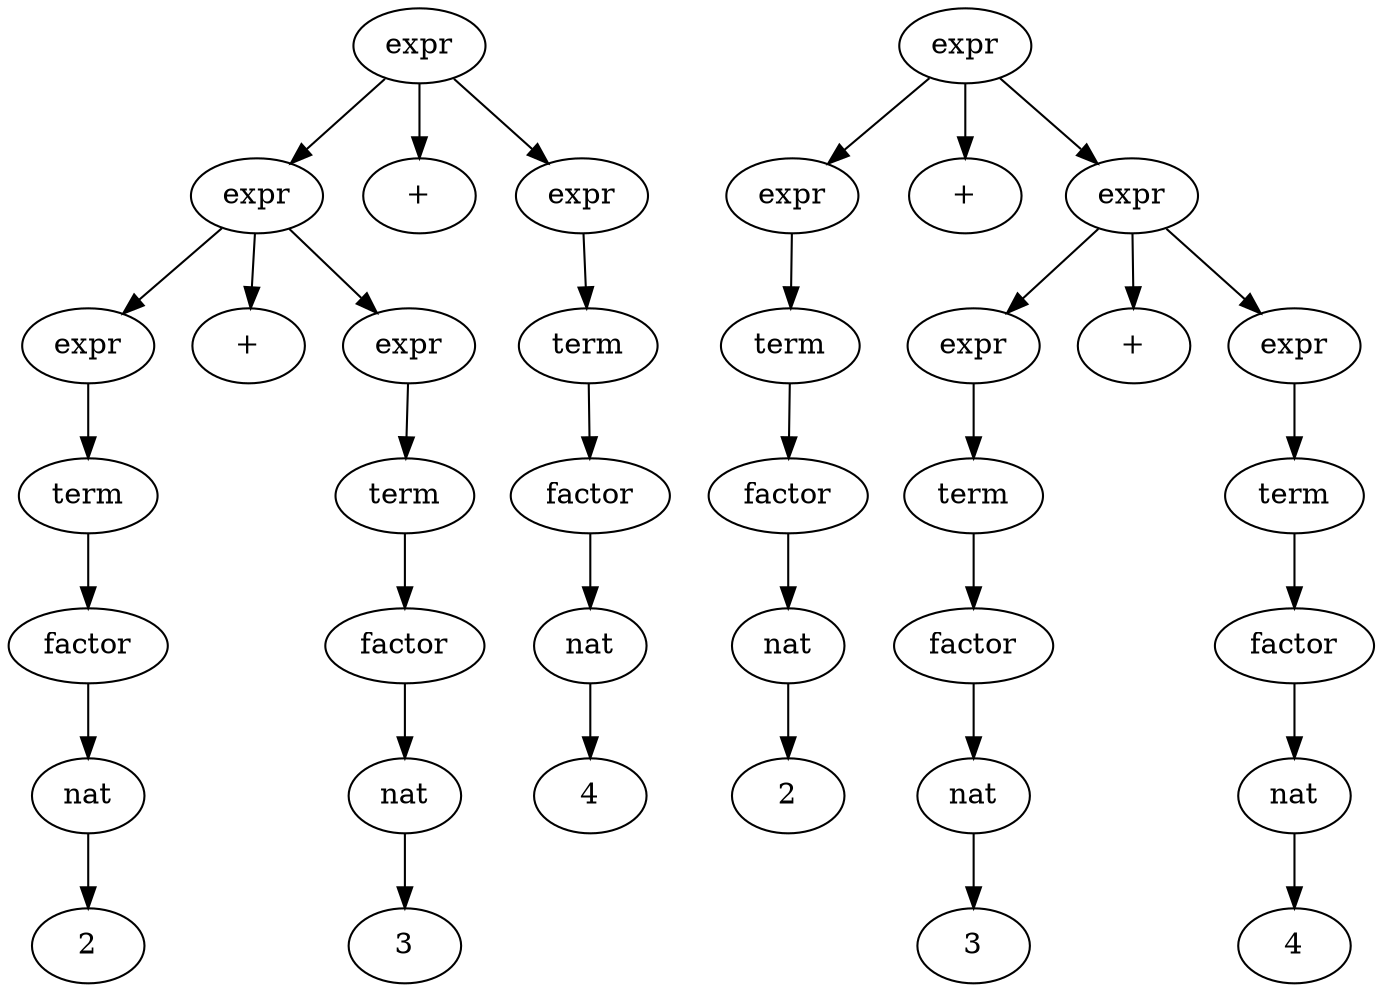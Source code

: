 strict digraph G {

    expr1 -> {expr2, plus1, expr3}
    expr2 -> {expr4, plus2, expr5}
    expr4 -> term1 -> factor1 -> nat1 -> two1
    expr5 -> term2 -> factor2 -> nat2 -> three1
    expr3 -> term3 -> factor3 -> nat3 -> four1

    expr6  -> {expr7, plus3, expr8}
    expr8  -> {expr9, plus4, expr10}
    expr7  -> term6 -> factor6 -> nat6 -> two2
    expr9  -> term4 -> factor4 -> nat4 -> three2
    expr10 -> term5 -> factor5 -> nat5 -> four2

    expr1  [label="expr"]
    expr2  [label="expr"]
    expr3  [label="expr"]
    expr4  [label="expr"]
    expr5  [label="expr"]
    expr6  [label="expr"]
    expr7  [label="expr"]
    expr8  [label="expr"]
    expr9  [label="expr"]
    expr10 [label="expr"]

    term1 [label="term"]
    term2 [label="term"]
    term3 [label="term"]
    term4 [label="term"]
    term5 [label="term"]
    term6 [label="term"]

    factor1 [label="factor"]
    factor2 [label="factor"]
    factor3 [label="factor"]
    factor4 [label="factor"]
    factor5 [label="factor"]
    factor6 [label="factor"]

    nat1 [label="nat"]
    nat2 [label="nat"]
    nat3 [label="nat"]
    nat4 [label="nat"]
    nat5 [label="nat"]
    nat6 [label="nat"]

    two1   [label="2"]
    two2   [label="2"]
    three1 [label="3"]
    three2 [label="3"]
    four1  [label="4"]
    four2  [label="4"]

    plus1 [label="+"]
    plus2 [label="+"]
    plus3 [label="+"]
    plus4 [label="+"]


}

